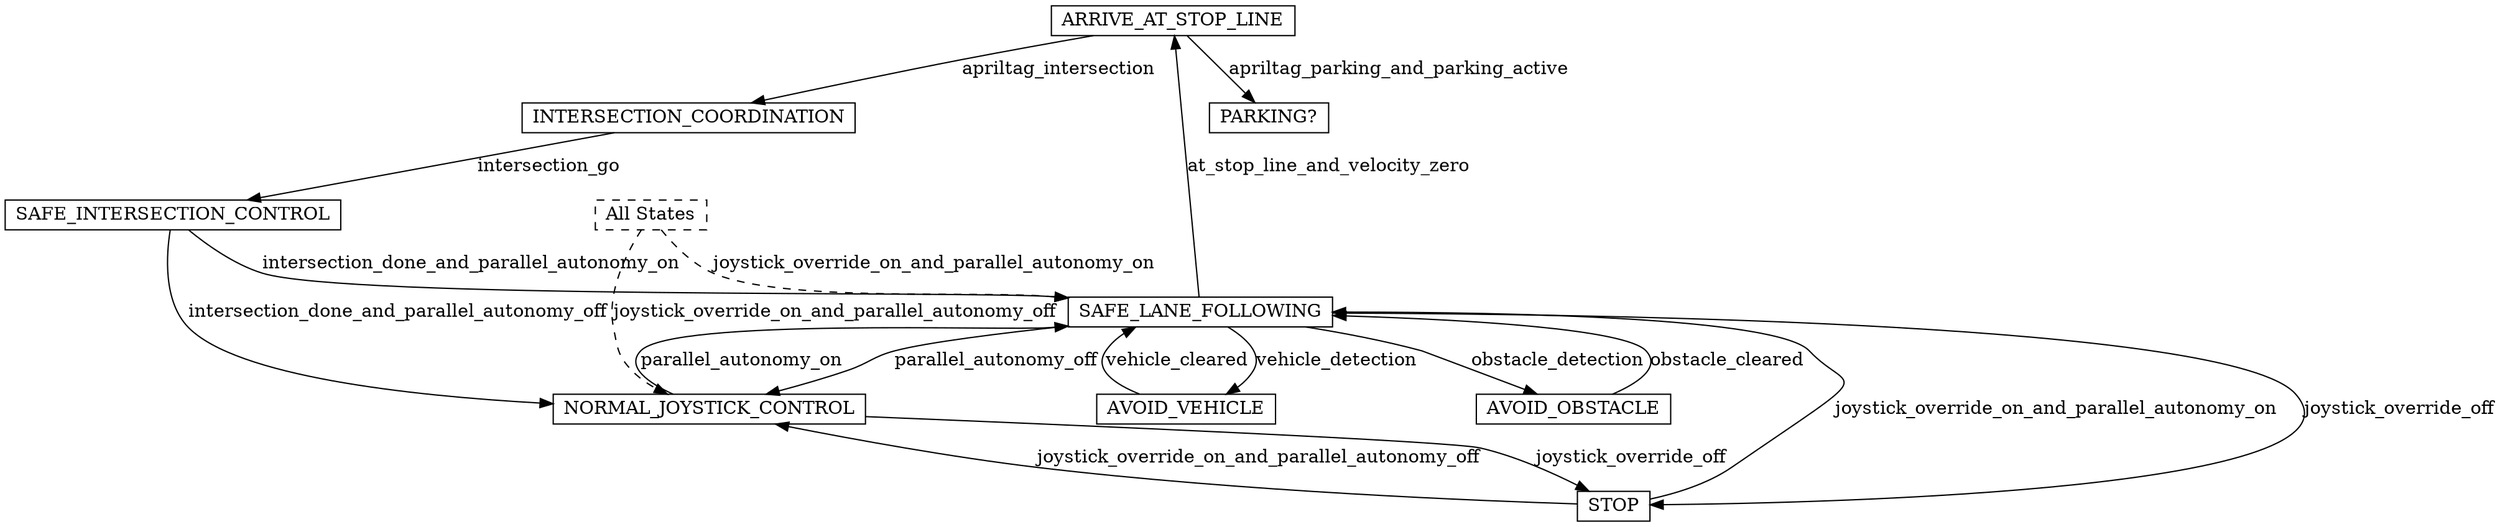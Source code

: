 // parallel_autonomy_only.yaml
digraph {
	node [height=.1 shape=record]
	ARRIVE_AT_STOP_LINE [label=ARRIVE_AT_STOP_LINE color=black fontcolor=black]
	SAFE_INTERSECTION_CONTROL [label=SAFE_INTERSECTION_CONTROL color=black fontcolor=black]
	INTERSECTION_COORDINATION [label=INTERSECTION_COORDINATION color=black fontcolor=black]
	SAFE_LANE_FOLLOWING [label=SAFE_LANE_FOLLOWING color=black fontcolor=black]
	STOP [label=STOP]
	AVOID_VEHICLE [label=AVOID_VEHICLE color=black fontcolor=black]
	AVOID_OBSTACLE [label=AVOID_OBSTACLE color=black fontcolor=black]
	NORMAL_JOYSTICK_CONTROL [label=NORMAL_JOYSTICK_CONTROL color=black fontcolor=black]
	ARRIVE_AT_STOP_LINE -> "PARKING?" [label=apriltag_parking_and_parking_active color=black fontcolor=black]
	ARRIVE_AT_STOP_LINE -> INTERSECTION_COORDINATION [label=apriltag_intersection color=black fontcolor=black]
	SAFE_INTERSECTION_CONTROL -> NORMAL_JOYSTICK_CONTROL [label=intersection_done_and_parallel_autonomy_off color=black fontcolor=black]
	SAFE_INTERSECTION_CONTROL -> SAFE_LANE_FOLLOWING [label=intersection_done_and_parallel_autonomy_on color=black fontcolor=black]
	INTERSECTION_COORDINATION -> SAFE_INTERSECTION_CONTROL [label=intersection_go color=black fontcolor=black]
	SAFE_LANE_FOLLOWING -> ARRIVE_AT_STOP_LINE [label=at_stop_line_and_velocity_zero color=black fontcolor=black]
	SAFE_LANE_FOLLOWING -> AVOID_VEHICLE [label=vehicle_detection color=black fontcolor=black]
	SAFE_LANE_FOLLOWING -> AVOID_OBSTACLE [label=obstacle_detection color=black fontcolor=black]
	SAFE_LANE_FOLLOWING -> STOP [label=joystick_override_off color=black fontcolor=black]
	SAFE_LANE_FOLLOWING -> NORMAL_JOYSTICK_CONTROL [label=parallel_autonomy_off color=black fontcolor=black]
	STOP -> NORMAL_JOYSTICK_CONTROL [label=joystick_override_on_and_parallel_autonomy_off color=black fontcolor=black]
	STOP -> SAFE_LANE_FOLLOWING [label=joystick_override_on_and_parallel_autonomy_on color=black fontcolor=black]
	AVOID_VEHICLE -> SAFE_LANE_FOLLOWING [label=vehicle_cleared color=black fontcolor=black]
	AVOID_OBSTACLE -> SAFE_LANE_FOLLOWING [label=obstacle_cleared color=black fontcolor=black]
	NORMAL_JOYSTICK_CONTROL -> STOP [label=joystick_override_off color=black fontcolor=black]
	NORMAL_JOYSTICK_CONTROL -> SAFE_LANE_FOLLOWING [label=parallel_autonomy_on color=black fontcolor=black]
	ALL_STATES [label="All States" style=dashed]
	ALL_STATES -> NORMAL_JOYSTICK_CONTROL [label=joystick_override_on_and_parallel_autonomy_off concentrate=false style=dashed]
	ALL_STATES -> SAFE_LANE_FOLLOWING [label=joystick_override_on_and_parallel_autonomy_on concentrate=false style=dashed]
}